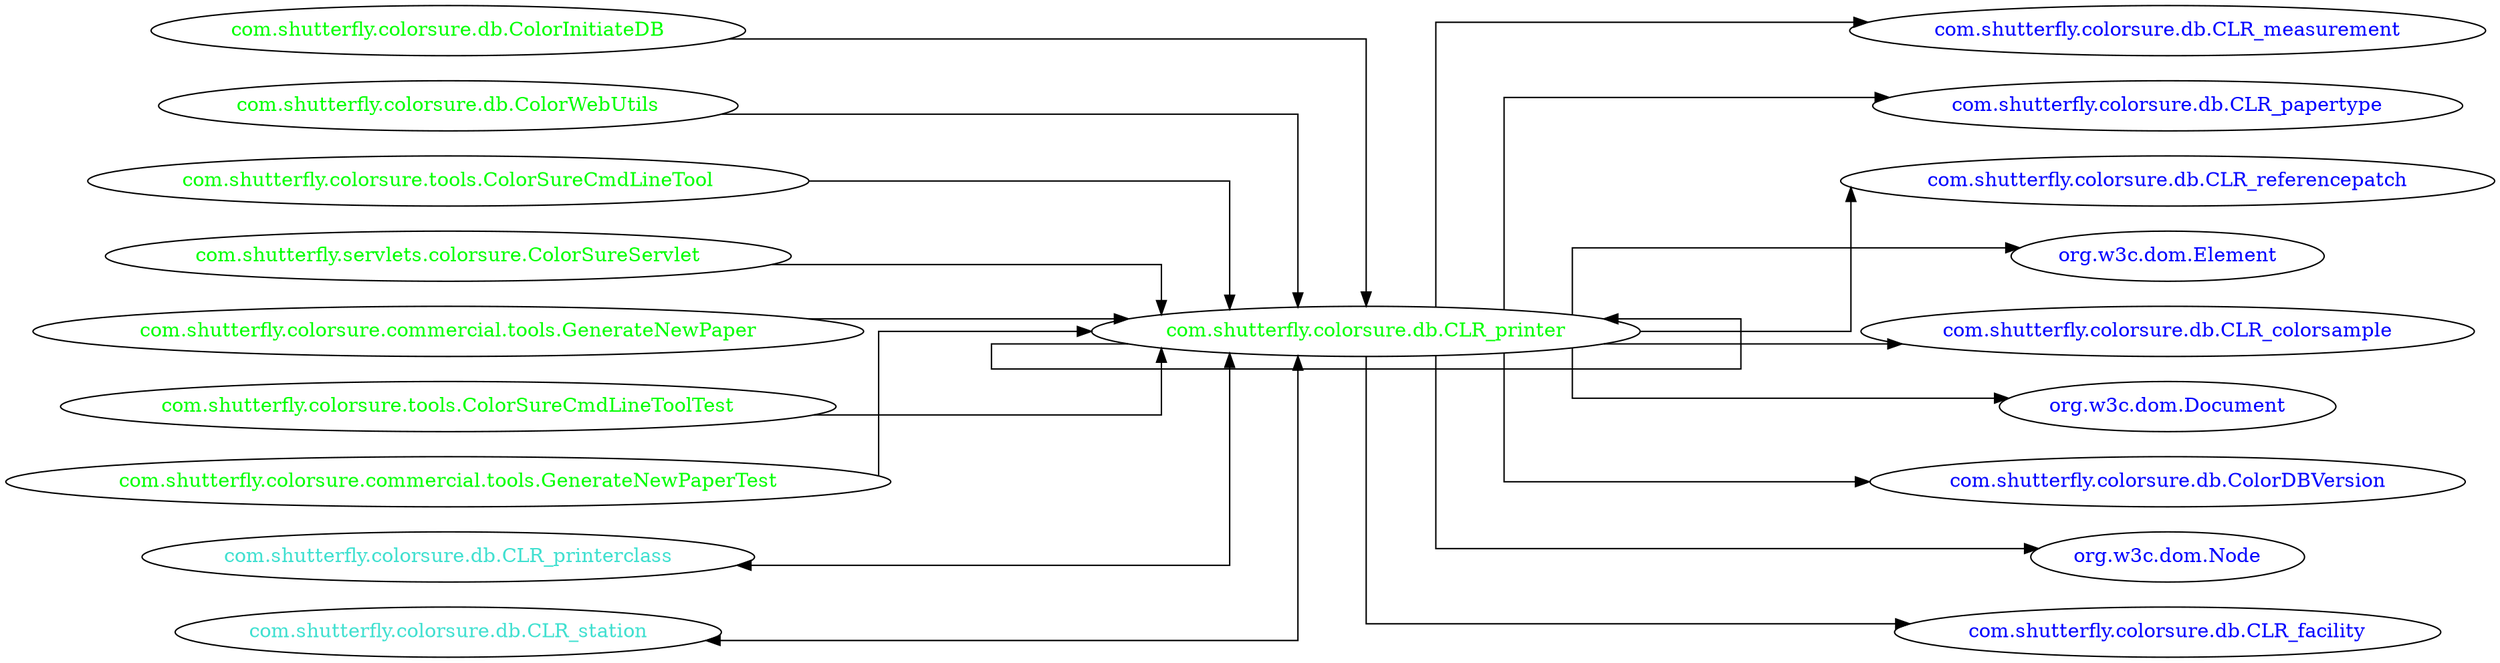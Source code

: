 digraph dependencyGraph {
 concentrate=true;
 ranksep="2.0";
 rankdir="LR"; 
 splines="ortho";
"com.shutterfly.colorsure.db.CLR_printer" [fontcolor="red"];
"com.shutterfly.colorsure.db.CLR_measurement" [ fontcolor="blue" ];
"com.shutterfly.colorsure.db.CLR_printer"->"com.shutterfly.colorsure.db.CLR_measurement";
"com.shutterfly.colorsure.db.CLR_papertype" [ fontcolor="blue" ];
"com.shutterfly.colorsure.db.CLR_printer"->"com.shutterfly.colorsure.db.CLR_papertype";
"com.shutterfly.colorsure.db.CLR_referencepatch" [ fontcolor="blue" ];
"com.shutterfly.colorsure.db.CLR_printer"->"com.shutterfly.colorsure.db.CLR_referencepatch";
"org.w3c.dom.Element" [ fontcolor="blue" ];
"com.shutterfly.colorsure.db.CLR_printer"->"org.w3c.dom.Element";
"com.shutterfly.colorsure.db.CLR_colorsample" [ fontcolor="blue" ];
"com.shutterfly.colorsure.db.CLR_printer"->"com.shutterfly.colorsure.db.CLR_colorsample";
"org.w3c.dom.Document" [ fontcolor="blue" ];
"com.shutterfly.colorsure.db.CLR_printer"->"org.w3c.dom.Document";
"com.shutterfly.colorsure.db.ColorDBVersion" [ fontcolor="blue" ];
"com.shutterfly.colorsure.db.CLR_printer"->"com.shutterfly.colorsure.db.ColorDBVersion";
"org.w3c.dom.Node" [ fontcolor="blue" ];
"com.shutterfly.colorsure.db.CLR_printer"->"org.w3c.dom.Node";
"com.shutterfly.colorsure.db.CLR_facility" [ fontcolor="blue" ];
"com.shutterfly.colorsure.db.CLR_printer"->"com.shutterfly.colorsure.db.CLR_facility";
"com.shutterfly.colorsure.db.ColorInitiateDB" [ fontcolor="green" ];
"com.shutterfly.colorsure.db.ColorInitiateDB"->"com.shutterfly.colorsure.db.CLR_printer";
"com.shutterfly.colorsure.db.ColorWebUtils" [ fontcolor="green" ];
"com.shutterfly.colorsure.db.ColorWebUtils"->"com.shutterfly.colorsure.db.CLR_printer";
"com.shutterfly.colorsure.tools.ColorSureCmdLineTool" [ fontcolor="green" ];
"com.shutterfly.colorsure.tools.ColorSureCmdLineTool"->"com.shutterfly.colorsure.db.CLR_printer";
"com.shutterfly.colorsure.db.CLR_printer" [ fontcolor="green" ];
"com.shutterfly.colorsure.db.CLR_printer"->"com.shutterfly.colorsure.db.CLR_printer";
"com.shutterfly.servlets.colorsure.ColorSureServlet" [ fontcolor="green" ];
"com.shutterfly.servlets.colorsure.ColorSureServlet"->"com.shutterfly.colorsure.db.CLR_printer";
"com.shutterfly.colorsure.commercial.tools.GenerateNewPaper" [ fontcolor="green" ];
"com.shutterfly.colorsure.commercial.tools.GenerateNewPaper"->"com.shutterfly.colorsure.db.CLR_printer";
"com.shutterfly.colorsure.tools.ColorSureCmdLineToolTest" [ fontcolor="green" ];
"com.shutterfly.colorsure.tools.ColorSureCmdLineToolTest"->"com.shutterfly.colorsure.db.CLR_printer";
"com.shutterfly.colorsure.commercial.tools.GenerateNewPaperTest" [ fontcolor="green" ];
"com.shutterfly.colorsure.commercial.tools.GenerateNewPaperTest"->"com.shutterfly.colorsure.db.CLR_printer";
"com.shutterfly.colorsure.db.CLR_printerclass" [ fontcolor="turquoise" ];
"com.shutterfly.colorsure.db.CLR_printerclass"->"com.shutterfly.colorsure.db.CLR_printer" [dir=both];
"com.shutterfly.colorsure.db.CLR_station" [ fontcolor="turquoise" ];
"com.shutterfly.colorsure.db.CLR_station"->"com.shutterfly.colorsure.db.CLR_printer" [dir=both];
}